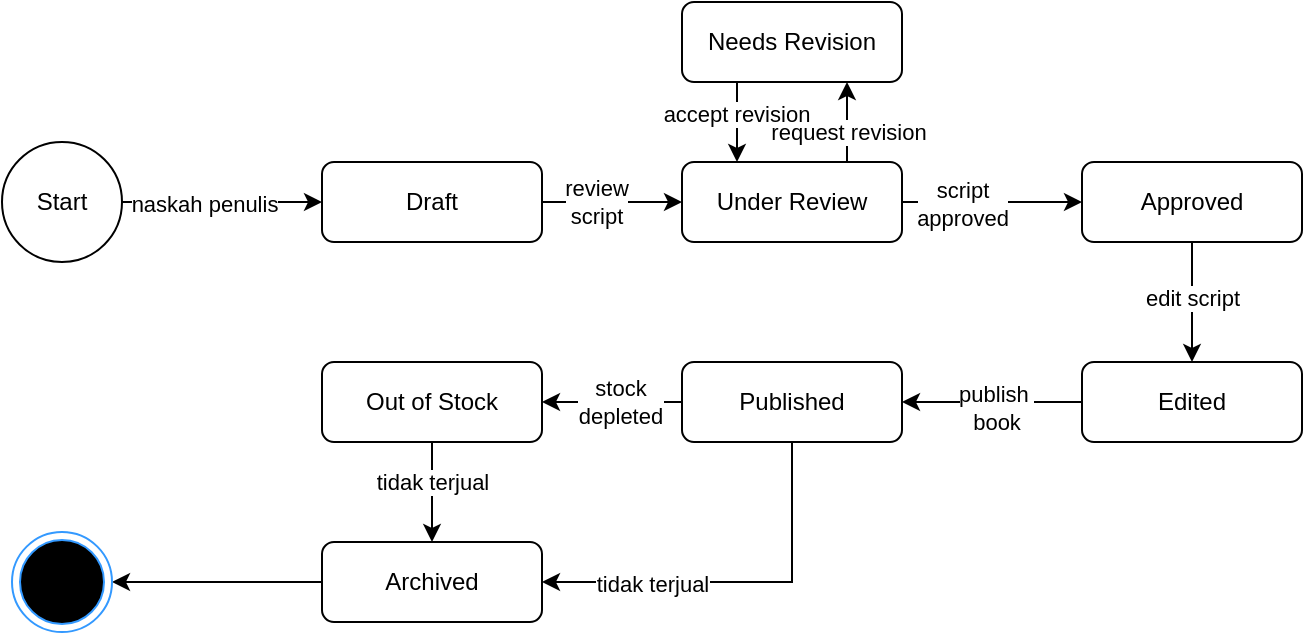 <mxfile version="24.7.17">
  <diagram name="Halaman-1" id="vIWMW2hSAcoNlpJ_NoEU">
    <mxGraphModel dx="794" dy="446" grid="1" gridSize="10" guides="1" tooltips="1" connect="1" arrows="1" fold="1" page="1" pageScale="1" pageWidth="827" pageHeight="1169" math="0" shadow="0">
      <root>
        <mxCell id="0" />
        <mxCell id="1" parent="0" />
        <mxCell id="KkVWfovaqGkeqpeZRmEw-3" style="edgeStyle=orthogonalEdgeStyle;rounded=0;orthogonalLoop=1;jettySize=auto;html=1;" edge="1" parent="1" source="KkVWfovaqGkeqpeZRmEw-1" target="KkVWfovaqGkeqpeZRmEw-2">
          <mxGeometry relative="1" as="geometry" />
        </mxCell>
        <mxCell id="KkVWfovaqGkeqpeZRmEw-4" value="naskah penulis" style="edgeLabel;html=1;align=center;verticalAlign=middle;resizable=0;points=[];" vertex="1" connectable="0" parent="KkVWfovaqGkeqpeZRmEw-3">
          <mxGeometry x="-0.187" y="-1" relative="1" as="geometry">
            <mxPoint as="offset" />
          </mxGeometry>
        </mxCell>
        <mxCell id="KkVWfovaqGkeqpeZRmEw-1" value="Start" style="ellipse;whiteSpace=wrap;html=1;aspect=fixed;" vertex="1" parent="1">
          <mxGeometry x="40" y="130" width="60" height="60" as="geometry" />
        </mxCell>
        <mxCell id="KkVWfovaqGkeqpeZRmEw-6" style="edgeStyle=orthogonalEdgeStyle;rounded=0;orthogonalLoop=1;jettySize=auto;html=1;entryX=0;entryY=0.5;entryDx=0;entryDy=0;" edge="1" parent="1" source="KkVWfovaqGkeqpeZRmEw-2" target="KkVWfovaqGkeqpeZRmEw-5">
          <mxGeometry relative="1" as="geometry" />
        </mxCell>
        <mxCell id="KkVWfovaqGkeqpeZRmEw-23" value="review&lt;div&gt;script&lt;/div&gt;" style="edgeLabel;html=1;align=center;verticalAlign=middle;resizable=0;points=[];" vertex="1" connectable="0" parent="KkVWfovaqGkeqpeZRmEw-6">
          <mxGeometry x="-0.238" relative="1" as="geometry">
            <mxPoint as="offset" />
          </mxGeometry>
        </mxCell>
        <mxCell id="KkVWfovaqGkeqpeZRmEw-2" value="Draft" style="rounded=1;whiteSpace=wrap;html=1;" vertex="1" parent="1">
          <mxGeometry x="200" y="140" width="110" height="40" as="geometry" />
        </mxCell>
        <mxCell id="KkVWfovaqGkeqpeZRmEw-8" style="edgeStyle=orthogonalEdgeStyle;rounded=0;orthogonalLoop=1;jettySize=auto;html=1;entryX=0.75;entryY=1;entryDx=0;entryDy=0;exitX=0.75;exitY=0;exitDx=0;exitDy=0;" edge="1" parent="1" source="KkVWfovaqGkeqpeZRmEw-5" target="KkVWfovaqGkeqpeZRmEw-7">
          <mxGeometry relative="1" as="geometry" />
        </mxCell>
        <mxCell id="KkVWfovaqGkeqpeZRmEw-24" value="request revision" style="edgeLabel;html=1;align=center;verticalAlign=middle;resizable=0;points=[];" vertex="1" connectable="0" parent="KkVWfovaqGkeqpeZRmEw-8">
          <mxGeometry x="-0.25" relative="1" as="geometry">
            <mxPoint as="offset" />
          </mxGeometry>
        </mxCell>
        <mxCell id="KkVWfovaqGkeqpeZRmEw-10" style="edgeStyle=orthogonalEdgeStyle;rounded=0;orthogonalLoop=1;jettySize=auto;html=1;entryX=0;entryY=0.5;entryDx=0;entryDy=0;" edge="1" parent="1" source="KkVWfovaqGkeqpeZRmEw-5" target="KkVWfovaqGkeqpeZRmEw-9">
          <mxGeometry relative="1" as="geometry" />
        </mxCell>
        <mxCell id="KkVWfovaqGkeqpeZRmEw-26" value="script&lt;div&gt;approved&lt;/div&gt;" style="edgeLabel;html=1;align=center;verticalAlign=middle;resizable=0;points=[];" vertex="1" connectable="0" parent="KkVWfovaqGkeqpeZRmEw-10">
          <mxGeometry x="-0.341" y="-1" relative="1" as="geometry">
            <mxPoint as="offset" />
          </mxGeometry>
        </mxCell>
        <mxCell id="KkVWfovaqGkeqpeZRmEw-5" value="Under Review" style="rounded=1;whiteSpace=wrap;html=1;" vertex="1" parent="1">
          <mxGeometry x="380" y="140" width="110" height="40" as="geometry" />
        </mxCell>
        <mxCell id="KkVWfovaqGkeqpeZRmEw-11" style="edgeStyle=orthogonalEdgeStyle;rounded=0;orthogonalLoop=1;jettySize=auto;html=1;entryX=0.25;entryY=0;entryDx=0;entryDy=0;exitX=0.25;exitY=1;exitDx=0;exitDy=0;" edge="1" parent="1" source="KkVWfovaqGkeqpeZRmEw-7" target="KkVWfovaqGkeqpeZRmEw-5">
          <mxGeometry relative="1" as="geometry" />
        </mxCell>
        <mxCell id="KkVWfovaqGkeqpeZRmEw-25" value="accept revision" style="edgeLabel;html=1;align=center;verticalAlign=middle;resizable=0;points=[];" vertex="1" connectable="0" parent="KkVWfovaqGkeqpeZRmEw-11">
          <mxGeometry x="-0.2" y="-1" relative="1" as="geometry">
            <mxPoint as="offset" />
          </mxGeometry>
        </mxCell>
        <mxCell id="KkVWfovaqGkeqpeZRmEw-7" value="Needs Revision" style="rounded=1;whiteSpace=wrap;html=1;" vertex="1" parent="1">
          <mxGeometry x="380" y="60" width="110" height="40" as="geometry" />
        </mxCell>
        <mxCell id="KkVWfovaqGkeqpeZRmEw-13" style="edgeStyle=orthogonalEdgeStyle;rounded=0;orthogonalLoop=1;jettySize=auto;html=1;entryX=0.5;entryY=0;entryDx=0;entryDy=0;" edge="1" parent="1" source="KkVWfovaqGkeqpeZRmEw-9" target="KkVWfovaqGkeqpeZRmEw-12">
          <mxGeometry relative="1" as="geometry">
            <Array as="points">
              <mxPoint x="635" y="210" />
              <mxPoint x="635" y="210" />
            </Array>
          </mxGeometry>
        </mxCell>
        <mxCell id="KkVWfovaqGkeqpeZRmEw-27" value="edit script" style="edgeLabel;html=1;align=center;verticalAlign=middle;resizable=0;points=[];" vertex="1" connectable="0" parent="KkVWfovaqGkeqpeZRmEw-13">
          <mxGeometry x="-0.067" relative="1" as="geometry">
            <mxPoint as="offset" />
          </mxGeometry>
        </mxCell>
        <mxCell id="KkVWfovaqGkeqpeZRmEw-9" value="Approved" style="rounded=1;whiteSpace=wrap;html=1;" vertex="1" parent="1">
          <mxGeometry x="580" y="140" width="110" height="40" as="geometry" />
        </mxCell>
        <mxCell id="KkVWfovaqGkeqpeZRmEw-15" style="edgeStyle=orthogonalEdgeStyle;rounded=0;orthogonalLoop=1;jettySize=auto;html=1;" edge="1" parent="1" source="KkVWfovaqGkeqpeZRmEw-12" target="KkVWfovaqGkeqpeZRmEw-14">
          <mxGeometry relative="1" as="geometry" />
        </mxCell>
        <mxCell id="KkVWfovaqGkeqpeZRmEw-28" value="publish&amp;nbsp;&lt;div&gt;book&lt;/div&gt;" style="edgeLabel;html=1;align=center;verticalAlign=middle;resizable=0;points=[];" vertex="1" connectable="0" parent="KkVWfovaqGkeqpeZRmEw-15">
          <mxGeometry x="-0.037" y="3" relative="1" as="geometry">
            <mxPoint as="offset" />
          </mxGeometry>
        </mxCell>
        <mxCell id="KkVWfovaqGkeqpeZRmEw-12" value="Edited" style="rounded=1;whiteSpace=wrap;html=1;" vertex="1" parent="1">
          <mxGeometry x="580" y="240" width="110" height="40" as="geometry" />
        </mxCell>
        <mxCell id="KkVWfovaqGkeqpeZRmEw-18" style="edgeStyle=orthogonalEdgeStyle;rounded=0;orthogonalLoop=1;jettySize=auto;html=1;entryX=1;entryY=0.5;entryDx=0;entryDy=0;" edge="1" parent="1" source="KkVWfovaqGkeqpeZRmEw-14" target="KkVWfovaqGkeqpeZRmEw-16">
          <mxGeometry relative="1" as="geometry" />
        </mxCell>
        <mxCell id="KkVWfovaqGkeqpeZRmEw-29" value="stock&lt;div&gt;depleted&lt;/div&gt;" style="edgeLabel;html=1;align=center;verticalAlign=middle;resizable=0;points=[];" vertex="1" connectable="0" parent="KkVWfovaqGkeqpeZRmEw-18">
          <mxGeometry x="-0.105" relative="1" as="geometry">
            <mxPoint as="offset" />
          </mxGeometry>
        </mxCell>
        <mxCell id="KkVWfovaqGkeqpeZRmEw-20" style="edgeStyle=orthogonalEdgeStyle;rounded=0;orthogonalLoop=1;jettySize=auto;html=1;entryX=1;entryY=0.5;entryDx=0;entryDy=0;exitX=0.5;exitY=1;exitDx=0;exitDy=0;" edge="1" parent="1" source="KkVWfovaqGkeqpeZRmEw-14" target="KkVWfovaqGkeqpeZRmEw-17">
          <mxGeometry relative="1" as="geometry" />
        </mxCell>
        <mxCell id="KkVWfovaqGkeqpeZRmEw-22" value="tidak terjual" style="edgeLabel;html=1;align=center;verticalAlign=middle;resizable=0;points=[];" vertex="1" connectable="0" parent="KkVWfovaqGkeqpeZRmEw-20">
          <mxGeometry x="0.439" y="1" relative="1" as="geometry">
            <mxPoint as="offset" />
          </mxGeometry>
        </mxCell>
        <mxCell id="KkVWfovaqGkeqpeZRmEw-14" value="Published" style="rounded=1;whiteSpace=wrap;html=1;" vertex="1" parent="1">
          <mxGeometry x="380" y="240" width="110" height="40" as="geometry" />
        </mxCell>
        <mxCell id="KkVWfovaqGkeqpeZRmEw-19" value="" style="edgeStyle=orthogonalEdgeStyle;rounded=0;orthogonalLoop=1;jettySize=auto;html=1;" edge="1" parent="1" source="KkVWfovaqGkeqpeZRmEw-16" target="KkVWfovaqGkeqpeZRmEw-17">
          <mxGeometry relative="1" as="geometry" />
        </mxCell>
        <mxCell id="KkVWfovaqGkeqpeZRmEw-21" value="tidak terjual" style="edgeLabel;html=1;align=center;verticalAlign=middle;resizable=0;points=[];" vertex="1" connectable="0" parent="KkVWfovaqGkeqpeZRmEw-19">
          <mxGeometry x="-0.2" relative="1" as="geometry">
            <mxPoint as="offset" />
          </mxGeometry>
        </mxCell>
        <mxCell id="KkVWfovaqGkeqpeZRmEw-16" value="Out of Stock" style="rounded=1;whiteSpace=wrap;html=1;" vertex="1" parent="1">
          <mxGeometry x="200" y="240" width="110" height="40" as="geometry" />
        </mxCell>
        <mxCell id="KkVWfovaqGkeqpeZRmEw-33" style="rounded=0;orthogonalLoop=1;jettySize=auto;html=1;entryX=1;entryY=0.5;entryDx=0;entryDy=0;" edge="1" parent="1" source="KkVWfovaqGkeqpeZRmEw-17" target="KkVWfovaqGkeqpeZRmEw-30">
          <mxGeometry relative="1" as="geometry" />
        </mxCell>
        <mxCell id="KkVWfovaqGkeqpeZRmEw-17" value="Archived" style="rounded=1;whiteSpace=wrap;html=1;" vertex="1" parent="1">
          <mxGeometry x="200" y="330" width="110" height="40" as="geometry" />
        </mxCell>
        <mxCell id="KkVWfovaqGkeqpeZRmEw-30" value="" style="ellipse;html=1;shape=endState;fillColor=#000000;strokeColor=#3399FF;" vertex="1" parent="1">
          <mxGeometry x="45" y="325" width="50" height="50" as="geometry" />
        </mxCell>
      </root>
    </mxGraphModel>
  </diagram>
</mxfile>
